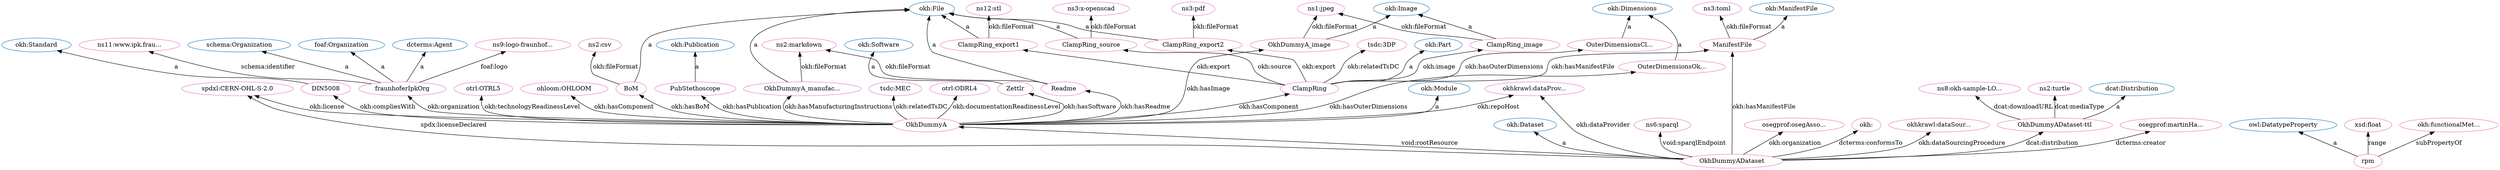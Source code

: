 digraph G {
  rankdir=BT
  node[height=.3]
"http://w3id.org/oseg/ont/okh#Module" [fillcolor="#1f77b4" color="#1f77b4" label="okh:Module"]
"http://www.w3.org/2002/07/owl#DatatypeProperty" [fillcolor="#1f77b4" color="#1f77b4" label="owl:DatatypeProperty"]
"http://w3id.org/oseg/ont/okh#File" [fillcolor="#1f77b4" color="#1f77b4" label="okh:File"]
"http://schema.org/Organization" [fillcolor="#1f77b4" color="#1f77b4" label="schema:Organization"]
"http://www.w3.org/ns/dcat#Distribution" [fillcolor="#1f77b4" color="#1f77b4" label="dcat:Distribution"]
"http://w3id.org/oseg/ont/okh#Image" [fillcolor="#1f77b4" color="#1f77b4" label="okh:Image"]
"http://w3id.org/oseg/ont/okh#ManifestFile" [fillcolor="#1f77b4" color="#1f77b4" label="okh:ManifestFile"]
"http://xmlns.com/foaf/0.1/Organization" [fillcolor="#1f77b4" color="#1f77b4" label="foaf:Organization"]
"http://purl.org/dc/terms/Agent" [fillcolor="#1f77b4" color="#1f77b4" label="dcterms:Agent"]
"http://w3id.org/oseg/ont/okh#Dimensions" [fillcolor="#1f77b4" color="#1f77b4" label="okh:Dimensions"]
"http://w3id.org/oseg/ont/okh#Standard" [fillcolor="#1f77b4" color="#1f77b4" label="okh:Standard"]
"http://w3id.org/oseg/ont/okh#Publication" [fillcolor="#1f77b4" color="#1f77b4" label="okh:Publication"]
"http://w3id.org/oseg/ont/okh#Dataset" [fillcolor="#1f77b4" color="#1f77b4" label="okh:Dataset"]
"http://w3id.org/oseg/ont/okh#Software" [fillcolor="#1f77b4" color="#1f77b4" label="okh:Software"]
"http://w3id.org/oseg/ont/okh#Part" [fillcolor="#1f77b4" color="#1f77b4" label="okh:Part"]
"http://spdx.org/licenses/CERN-OHL-S-2.0" [fillcolor="#e377c2" color="#e377c2" label="spdxl:CERN-OHL-S-2.0"]
"http://github.com/iop-alliance/OpenKnowHow/raw/master/res/sample_data/okh-sample-LOSH-Dummy-A.ttl#ClampRing_image" [fillcolor="#e377c2" color="#e377c2" label="ClampRing_image"]
"http://github.com/iop-alliance/OpenKnowHow/raw/master/res/sample_data/okh-sample-LOSH-Dummy-A.ttl#DIN5008" [fillcolor="#e377c2" color="#e377c2" label="DIN5008"]
"http://www.iana.org/assignments/media-types/image/jpeg" [fillcolor="#e377c2" color="#e377c2" label="ns1:jpeg"]
"http://w3id.org/oseg/ont/otrl#OTRL5" [fillcolor="#e377c2" color="#e377c2" label="otrl:OTRL5"]
"http://www.iana.org/assignments/media-types/text/markdown" [fillcolor="#e377c2" color="#e377c2" label="ns2:markdown"]
"http://github.com/iop-alliance/OpenKnowHow/raw/master/res/sample_data/okh-sample-LOSH-Dummy-A.ttl#OuterDimensionsOkhDummyA" [fillcolor="#e377c2" color="#e377c2" label="OuterDimensionsOk..."]
"http://www.iana.org/assignments/media-types/application/toml" [fillcolor="#e377c2" color="#e377c2" label="ns3:toml"]
"http://www.w3.org/2001/XMLSchema#float" [fillcolor="#e377c2" color="#e377c2" label="xsd:float"]
"http://github.com/iop-alliance/OpenKnowHow/raw/master/res/sample_data/okh-sample-OHLOOM.ttl#OHLOOM" [fillcolor="#e377c2" color="#e377c2" label="ohloom:OHLOOM"]
"http://github.com/iop-alliance/OpenKnowHow/raw/master/res/sample_data/okh-sample-LOSH-Dummy-A.ttl#fraunhoferIpkOrg" [fillcolor="#e377c2" color="#e377c2" label="fraunhoferIpkOrg"]
"http://github.com/iop-alliance/OpenKnowHow/raw/master/res/sample_data/okh-sample-LOSH-Dummy-A.ttl#ManifestFile" [fillcolor="#e377c2" color="#e377c2" label="ManifestFile"]
"http://okh.dev.opensourceecology.de/sparql" [fillcolor="#e377c2" color="#e377c2" label="ns6:sparql"]
"http://github.com/iop-alliance/OpenKnowHow/raw/master/res/sample_data/okh-sample-LOSH-Dummy-A.ttl#OkhDummyADataset-ttl" [fillcolor="#e377c2" color="#e377c2" label="OkhDummyADataset-ttl"]
"http://w3id.org/oseg/ont/oseg-profiles#osegAssociation" [fillcolor="#e377c2" color="#e377c2" label="osegprof:osegAsso..."]
"http://github.com/iop-alliance/OpenKnowHow/raw/master/res/sample_data/okh-sample-LOSH-Dummy-A.ttl#OkhDummyA_image" [fillcolor="#e377c2" color="#e377c2" label="OkhDummyA_image"]
"http://github.com/iop-alliance/OpenKnowHow/raw/master/res/sample_data/okh-sample-LOSH-Dummy-A.ttl#PubStethoscope" [fillcolor="#e377c2" color="#e377c2" label="PubStethoscope"]
"http://github.com/iop-alliance/OpenKnowHow/raw/master/res/sample_data/okh-sample-LOSH-Dummy-A.ttl#ClampRing" [fillcolor="#e377c2" color="#e377c2" label="ClampRing"]
"http://github.com/iop-alliance/OpenKnowHow/raw/master/res/sample_data/okh-sample-LOSH-Dummy-A.ttl#ClampRing_export1" [fillcolor="#e377c2" color="#e377c2" label="ClampRing_export1"]
"http://github.com/iop-alliance/OpenKnowHow/raw/master/res/sample_data/okh-sample-LOSH-Dummy-A.ttl#ClampRing_export2" [fillcolor="#e377c2" color="#e377c2" label="ClampRing_export2"]
"http://w3id.org/oseg/ont/okh#" [fillcolor="#e377c2" color="#e377c2" label="okh:"]
"http://github.com/iop-alliance/OpenKnowHow/raw/master/res/sample_data/okh-sample-LOSH-Dummy-A.ttl#BoM" [fillcolor="#e377c2" color="#e377c2" label="BoM"]
"http://github.com/iop-alliance/OpenKnowHow/raw/master/res/sample_data/okh-sample-LOSH-Dummy-A.ttl#ClampRing_source" [fillcolor="#e377c2" color="#e377c2" label="ClampRing_source"]
"http://github.com/iop-alliance/OpenKnowHow/raw/master/res/sample_data/okh-sample-LOSH-Dummy-A.ttl#Zettlr" [fillcolor="#e377c2" color="#e377c2" label="Zettlr"]
"http://github.com/iop-alliance/OpenKnowHow/raw/master/res/sample_data/okh-sample-LOSH-Dummy-A.ttl#Readme" [fillcolor="#e377c2" color="#e377c2" label="Readme"]
"http://github.com/iop-alliance/OpenKnowHow/raw/master/res/sample_data/okh-sample-LOSH-Dummy-A.ttl#OkhDummyADataset" [fillcolor="#e377c2" color="#e377c2" label="OkhDummyADataset"]
"https://github.com/iop-alliance/OpenKnowHow/raw/master/res/sample_data/okh-sample-LOSH-Dummy-A.ttl" [fillcolor="#e377c2" color="#e377c2" label="ns8:okh-sample-LO..."]
"http://w3id.org/oseg/ont/okh-krawler#dataSourcingProcedureManifest" [fillcolor="#e377c2" color="#e377c2" label="okhkrawl:dataSour..."]
"http://github.com/iop-alliance/OpenKnowHow/raw/master/res/sample_data/okh-sample-LOSH-Dummy-A.ttl#OkhDummyA" [fillcolor="#e377c2" color="#e377c2" label="OkhDummyA"]
"http://www.iana.org/assignments/media-types/application/pdf" [fillcolor="#e377c2" color="#e377c2" label="ns3:pdf"]
"http://github.com/iop-alliance/OpenKnowHow/raw/master/res/sample_data/okh-sample-LOSH-Dummy-A.ttl#OuterDimensionsClampRing" [fillcolor="#e377c2" color="#e377c2" label="OuterDimensionsCl..."]
"http://w3id.org/oseg/ont/okh#functionalMetadata" [fillcolor="#e377c2" color="#e377c2" label="okh:functionalMet..."]
"http://w3id.org/oseg/ont/okh-krawler#dataProviderGithub" [fillcolor="#e377c2" color="#e377c2" label="okhkrawl:dataProv..."]
"http://w3id.org/oseg/ont/tsdc/core#3DP" [fillcolor="#e377c2" color="#e377c2" label="tsdc:3DP"]
"https://www.ipk.fraunhofer.de/content/dam/ipk/IPK_Hauptseite/logos/logo-fraunhofer-ipk.png" [fillcolor="#e377c2" color="#e377c2" label="ns9:logo-fraunhof..."]
"http://github.com/iop-alliance/OpenKnowHow/raw/master/res/sample_data/okh-sample-LOSH-Dummy-A.ttl#rpm" [fillcolor="#e377c2" color="#e377c2" label="rpm"]
"http://w3id.org/oseg/ont/tsdc/core#MEC" [fillcolor="#e377c2" color="#e377c2" label="tsdc:MEC"]
"http://github.com/iop-alliance/OpenKnowHow/raw/master/res/sample_data/okh-sample-LOSH-Dummy-A.ttl#OkhDummyA_manufacturingInstructions" [fillcolor="#e377c2" color="#e377c2" label="OkhDummyA_manufac..."]
"https://www.ipk.fraunhofer.de" [fillcolor="#e377c2" color="#e377c2" label="ns11:www.ipk.frau..."]
"http://www.iana.org/assignments/media-types/application/x-openscad" [fillcolor="#e377c2" color="#e377c2" label="ns3:x-openscad"]
"http://www.iana.org/assignments/media-types/model/stl" [fillcolor="#e377c2" color="#e377c2" label="ns12:stl"]
"http://www.iana.org/assignments/media-types/text/turtle" [fillcolor="#e377c2" color="#e377c2" label="ns2:turtle"]
"http://w3id.org/oseg/ont/oseg-profiles#martinHaeuer" [fillcolor="#e377c2" color="#e377c2" label="osegprof:martinHa..."]
"http://www.iana.org/assignments/media-types/text/csv" [fillcolor="#e377c2" color="#e377c2" label="ns2:csv"]
"http://w3id.org/oseg/ont/otrl#ODRL4" [fillcolor="#e377c2" color="#e377c2" label="otrl:ODRL4"]
  "http://github.com/iop-alliance/OpenKnowHow/raw/master/res/sample_data/okh-sample-LOSH-Dummy-A.ttl#OkhDummyA" -> "http://spdx.org/licenses/CERN-OHL-S-2.0" [label="okh:license"]
  "http://github.com/iop-alliance/OpenKnowHow/raw/master/res/sample_data/okh-sample-LOSH-Dummy-A.ttl#OkhDummyA" -> "http://w3id.org/oseg/ont/otrl#OTRL5" [label="okh:technologyReadinessLevel"]
  "http://github.com/iop-alliance/OpenKnowHow/raw/master/res/sample_data/okh-sample-LOSH-Dummy-A.ttl#Readme" -> "http://www.iana.org/assignments/media-types/text/markdown" [label="okh:fileFormat"]
  "http://github.com/iop-alliance/OpenKnowHow/raw/master/res/sample_data/okh-sample-LOSH-Dummy-A.ttl#ManifestFile" -> "http://www.iana.org/assignments/media-types/application/toml" [label="okh:fileFormat"]
  "http://github.com/iop-alliance/OpenKnowHow/raw/master/res/sample_data/okh-sample-LOSH-Dummy-A.ttl#OkhDummyA" -> "http://github.com/iop-alliance/OpenKnowHow/raw/master/res/sample_data/okh-sample-LOSH-Dummy-A.ttl#OuterDimensionsOkhDummyA" [label="okh:hasOuterDimensions"]
  "http://github.com/iop-alliance/OpenKnowHow/raw/master/res/sample_data/okh-sample-LOSH-Dummy-A.ttl#OkhDummyA" -> "http://github.com/iop-alliance/OpenKnowHow/raw/master/res/sample_data/okh-sample-LOSH-Dummy-A.ttl#fraunhoferIpkOrg" [label="okh:organization"]
  "http://github.com/iop-alliance/OpenKnowHow/raw/master/res/sample_data/okh-sample-LOSH-Dummy-A.ttl#ClampRing" -> "http://github.com/iop-alliance/OpenKnowHow/raw/master/res/sample_data/okh-sample-LOSH-Dummy-A.ttl#ManifestFile" [label="okh:hasManifestFile"]
  "http://github.com/iop-alliance/OpenKnowHow/raw/master/res/sample_data/okh-sample-LOSH-Dummy-A.ttl#OkhDummyADataset" -> "http://okh.dev.opensourceecology.de/sparql" [label="void:sparqlEndpoint"]
  "http://github.com/iop-alliance/OpenKnowHow/raw/master/res/sample_data/okh-sample-LOSH-Dummy-A.ttl#OkhDummyA" -> "http://github.com/iop-alliance/OpenKnowHow/raw/master/res/sample_data/okh-sample-LOSH-Dummy-A.ttl#ClampRing" [label="okh:hasComponent"]
  "http://github.com/iop-alliance/OpenKnowHow/raw/master/res/sample_data/okh-sample-LOSH-Dummy-A.ttl#ClampRing" -> "http://github.com/iop-alliance/OpenKnowHow/raw/master/res/sample_data/okh-sample-LOSH-Dummy-A.ttl#ClampRing_export2" [label="okh:export"]
  "http://github.com/iop-alliance/OpenKnowHow/raw/master/res/sample_data/okh-sample-LOSH-Dummy-A.ttl#OkhDummyADataset" -> "http://w3id.org/oseg/ont/okh#" [label="dcterms:conformsTo"]
  "http://github.com/iop-alliance/OpenKnowHow/raw/master/res/sample_data/okh-sample-LOSH-Dummy-A.ttl#ClampRing_source" -> "http://w3id.org/oseg/ont/okh#File" [label="a"]
  "http://github.com/iop-alliance/OpenKnowHow/raw/master/res/sample_data/okh-sample-LOSH-Dummy-A.ttl#OkhDummyA_image" -> "http://www.iana.org/assignments/media-types/image/jpeg" [label="okh:fileFormat"]
  "http://github.com/iop-alliance/OpenKnowHow/raw/master/res/sample_data/okh-sample-LOSH-Dummy-A.ttl#ManifestFile" -> "http://w3id.org/oseg/ont/okh#ManifestFile" [label="a"]
  "http://github.com/iop-alliance/OpenKnowHow/raw/master/res/sample_data/okh-sample-LOSH-Dummy-A.ttl#OkhDummyADataset" -> "http://w3id.org/oseg/ont/okh#Dataset" [label="a"]
  "http://github.com/iop-alliance/OpenKnowHow/raw/master/res/sample_data/okh-sample-LOSH-Dummy-A.ttl#ClampRing_export2" -> "http://w3id.org/oseg/ont/okh#File" [label="a"]
  "http://github.com/iop-alliance/OpenKnowHow/raw/master/res/sample_data/okh-sample-LOSH-Dummy-A.ttl#OuterDimensionsClampRing" -> "http://w3id.org/oseg/ont/okh#Dimensions" [label="a"]
  "http://github.com/iop-alliance/OpenKnowHow/raw/master/res/sample_data/okh-sample-LOSH-Dummy-A.ttl#OkhDummyA" -> "http://github.com/iop-alliance/OpenKnowHow/raw/master/res/sample_data/okh-sample-LOSH-Dummy-A.ttl#Readme" [label="okh:hasReadme"]
  "http://github.com/iop-alliance/OpenKnowHow/raw/master/res/sample_data/okh-sample-LOSH-Dummy-A.ttl#rpm" -> "http://w3id.org/oseg/ont/okh#functionalMetadata" [label="subPropertyOf"]
  "http://github.com/iop-alliance/OpenKnowHow/raw/master/res/sample_data/okh-sample-LOSH-Dummy-A.ttl#ClampRing" -> "http://w3id.org/oseg/ont/tsdc/core#3DP" [label="okh:relatedTsDC"]
  "http://github.com/iop-alliance/OpenKnowHow/raw/master/res/sample_data/okh-sample-LOSH-Dummy-A.ttl#ClampRing_image" -> "http://w3id.org/oseg/ont/okh#Image" [label="a"]
  "http://github.com/iop-alliance/OpenKnowHow/raw/master/res/sample_data/okh-sample-LOSH-Dummy-A.ttl#rpm" -> "http://www.w3.org/2002/07/owl#DatatypeProperty" [label="a"]
  "http://github.com/iop-alliance/OpenKnowHow/raw/master/res/sample_data/okh-sample-LOSH-Dummy-A.ttl#OkhDummyA" -> "http://w3id.org/oseg/ont/tsdc/core#MEC" [label="okh:relatedTsDC"]
  "http://github.com/iop-alliance/OpenKnowHow/raw/master/res/sample_data/okh-sample-LOSH-Dummy-A.ttl#OkhDummyA" -> "http://w3id.org/oseg/ont/okh-krawler#dataProviderGithub" [label="okh:repoHost"]
  "http://github.com/iop-alliance/OpenKnowHow/raw/master/res/sample_data/okh-sample-LOSH-Dummy-A.ttl#OkhDummyA_manufacturingInstructions" -> "http://w3id.org/oseg/ont/okh#File" [label="a"]
  "http://github.com/iop-alliance/OpenKnowHow/raw/master/res/sample_data/okh-sample-LOSH-Dummy-A.ttl#ClampRing_export1" -> "http://www.iana.org/assignments/media-types/model/stl" [label="okh:fileFormat"]
  "http://github.com/iop-alliance/OpenKnowHow/raw/master/res/sample_data/okh-sample-LOSH-Dummy-A.ttl#OkhDummyADataset" -> "http://w3id.org/oseg/ont/oseg-profiles#martinHaeuer" [label="dcterms:creator"]
  "http://github.com/iop-alliance/OpenKnowHow/raw/master/res/sample_data/okh-sample-LOSH-Dummy-A.ttl#fraunhoferIpkOrg" -> "http://schema.org/Organization" [label="a"]
  "http://github.com/iop-alliance/OpenKnowHow/raw/master/res/sample_data/okh-sample-LOSH-Dummy-A.ttl#OkhDummyA_manufacturingInstructions" -> "http://www.iana.org/assignments/media-types/text/markdown" [label="okh:fileFormat"]
  "http://github.com/iop-alliance/OpenKnowHow/raw/master/res/sample_data/okh-sample-LOSH-Dummy-A.ttl#BoM" -> "http://www.iana.org/assignments/media-types/text/csv" [label="okh:fileFormat"]
  "http://github.com/iop-alliance/OpenKnowHow/raw/master/res/sample_data/okh-sample-LOSH-Dummy-A.ttl#OkhDummyADataset" -> "http://github.com/iop-alliance/OpenKnowHow/raw/master/res/sample_data/okh-sample-LOSH-Dummy-A.ttl#OkhDummyADataset-ttl" [label="dcat:distribution"]
  "http://github.com/iop-alliance/OpenKnowHow/raw/master/res/sample_data/okh-sample-LOSH-Dummy-A.ttl#ClampRing" -> "http://github.com/iop-alliance/OpenKnowHow/raw/master/res/sample_data/okh-sample-LOSH-Dummy-A.ttl#ClampRing_source" [label="okh:source"]
  "http://github.com/iop-alliance/OpenKnowHow/raw/master/res/sample_data/okh-sample-LOSH-Dummy-A.ttl#ClampRing" -> "http://github.com/iop-alliance/OpenKnowHow/raw/master/res/sample_data/okh-sample-LOSH-Dummy-A.ttl#ClampRing_image" [label="okh:image"]
  "http://github.com/iop-alliance/OpenKnowHow/raw/master/res/sample_data/okh-sample-LOSH-Dummy-A.ttl#DIN5008" -> "http://w3id.org/oseg/ont/okh#Standard" [label="a"]
  "http://github.com/iop-alliance/OpenKnowHow/raw/master/res/sample_data/okh-sample-LOSH-Dummy-A.ttl#ClampRing_image" -> "http://www.iana.org/assignments/media-types/image/jpeg" [label="okh:fileFormat"]
  "http://github.com/iop-alliance/OpenKnowHow/raw/master/res/sample_data/okh-sample-LOSH-Dummy-A.ttl#OkhDummyA" -> "http://github.com/iop-alliance/OpenKnowHow/raw/master/res/sample_data/okh-sample-OHLOOM.ttl#OHLOOM" [label="okh:hasComponent"]
  "http://github.com/iop-alliance/OpenKnowHow/raw/master/res/sample_data/okh-sample-LOSH-Dummy-A.ttl#OkhDummyADataset-ttl" -> "http://www.w3.org/ns/dcat#Distribution" [label="a"]
  "http://github.com/iop-alliance/OpenKnowHow/raw/master/res/sample_data/okh-sample-LOSH-Dummy-A.ttl#OkhDummyADataset" -> "http://w3id.org/oseg/ont/oseg-profiles#osegAssociation" [label="okh:organization"]
  "http://github.com/iop-alliance/OpenKnowHow/raw/master/res/sample_data/okh-sample-LOSH-Dummy-A.ttl#OkhDummyA" -> "http://github.com/iop-alliance/OpenKnowHow/raw/master/res/sample_data/okh-sample-LOSH-Dummy-A.ttl#OkhDummyA_image" [label="okh:hasImage"]
  "http://github.com/iop-alliance/OpenKnowHow/raw/master/res/sample_data/okh-sample-LOSH-Dummy-A.ttl#PubStethoscope" -> "http://w3id.org/oseg/ont/okh#Publication" [label="a"]
  "http://github.com/iop-alliance/OpenKnowHow/raw/master/res/sample_data/okh-sample-LOSH-Dummy-A.ttl#ClampRing" -> "http://github.com/iop-alliance/OpenKnowHow/raw/master/res/sample_data/okh-sample-LOSH-Dummy-A.ttl#ClampRing_export1" [label="okh:export"]
  "http://github.com/iop-alliance/OpenKnowHow/raw/master/res/sample_data/okh-sample-LOSH-Dummy-A.ttl#fraunhoferIpkOrg" -> "http://xmlns.com/foaf/0.1/Organization" [label="a"]
  "http://github.com/iop-alliance/OpenKnowHow/raw/master/res/sample_data/okh-sample-LOSH-Dummy-A.ttl#BoM" -> "http://w3id.org/oseg/ont/okh#File" [label="a"]
  "http://github.com/iop-alliance/OpenKnowHow/raw/master/res/sample_data/okh-sample-LOSH-Dummy-A.ttl#Zettlr" -> "http://w3id.org/oseg/ont/okh#Software" [label="a"]
  "http://github.com/iop-alliance/OpenKnowHow/raw/master/res/sample_data/okh-sample-LOSH-Dummy-A.ttl#Readme" -> "http://w3id.org/oseg/ont/okh#File" [label="a"]
  "http://github.com/iop-alliance/OpenKnowHow/raw/master/res/sample_data/okh-sample-LOSH-Dummy-A.ttl#OkhDummyADataset-ttl" -> "https://github.com/iop-alliance/OpenKnowHow/raw/master/res/sample_data/okh-sample-LOSH-Dummy-A.ttl" [label="dcat:downloadURL"]
  "http://github.com/iop-alliance/OpenKnowHow/raw/master/res/sample_data/okh-sample-LOSH-Dummy-A.ttl#OkhDummyADataset" -> "http://w3id.org/oseg/ont/okh-krawler#dataSourcingProcedureManifest" [label="okh:dataSourcingProcedure"]
  "http://github.com/iop-alliance/OpenKnowHow/raw/master/res/sample_data/okh-sample-LOSH-Dummy-A.ttl#OkhDummyA" -> "http://w3id.org/oseg/ont/okh#Module" [label="a"]
  "http://github.com/iop-alliance/OpenKnowHow/raw/master/res/sample_data/okh-sample-LOSH-Dummy-A.ttl#fraunhoferIpkOrg" -> "http://purl.org/dc/terms/Agent" [label="a"]
  "http://github.com/iop-alliance/OpenKnowHow/raw/master/res/sample_data/okh-sample-LOSH-Dummy-A.ttl#ClampRing_export2" -> "http://www.iana.org/assignments/media-types/application/pdf" [label="okh:fileFormat"]
  "http://github.com/iop-alliance/OpenKnowHow/raw/master/res/sample_data/okh-sample-LOSH-Dummy-A.ttl#OkhDummyADataset" -> "http://github.com/iop-alliance/OpenKnowHow/raw/master/res/sample_data/okh-sample-LOSH-Dummy-A.ttl#ManifestFile" [label="okh:hasManifestFile"]
  "http://github.com/iop-alliance/OpenKnowHow/raw/master/res/sample_data/okh-sample-LOSH-Dummy-A.ttl#ClampRing_export1" -> "http://w3id.org/oseg/ont/okh#File" [label="a"]
  "http://github.com/iop-alliance/OpenKnowHow/raw/master/res/sample_data/okh-sample-LOSH-Dummy-A.ttl#OkhDummyA" -> "http://github.com/iop-alliance/OpenKnowHow/raw/master/res/sample_data/okh-sample-LOSH-Dummy-A.ttl#DIN5008" [label="okh:compliesWith"]
  "http://github.com/iop-alliance/OpenKnowHow/raw/master/res/sample_data/okh-sample-LOSH-Dummy-A.ttl#OkhDummyADataset" -> "http://w3id.org/oseg/ont/okh-krawler#dataProviderGithub" [label="okh:dataProvider"]
  "http://github.com/iop-alliance/OpenKnowHow/raw/master/res/sample_data/okh-sample-LOSH-Dummy-A.ttl#ClampRing" -> "http://github.com/iop-alliance/OpenKnowHow/raw/master/res/sample_data/okh-sample-LOSH-Dummy-A.ttl#OuterDimensionsClampRing" [label="okh:hasOuterDimensions"]
  "http://github.com/iop-alliance/OpenKnowHow/raw/master/res/sample_data/okh-sample-LOSH-Dummy-A.ttl#OkhDummyADataset" -> "http://github.com/iop-alliance/OpenKnowHow/raw/master/res/sample_data/okh-sample-LOSH-Dummy-A.ttl#OkhDummyA" [label="void:rootResource"]
  "http://github.com/iop-alliance/OpenKnowHow/raw/master/res/sample_data/okh-sample-LOSH-Dummy-A.ttl#fraunhoferIpkOrg" -> "https://www.ipk.fraunhofer.de/content/dam/ipk/IPK_Hauptseite/logos/logo-fraunhofer-ipk.png" [label="foaf:logo"]
  "http://github.com/iop-alliance/OpenKnowHow/raw/master/res/sample_data/okh-sample-LOSH-Dummy-A.ttl#OkhDummyA" -> "http://github.com/iop-alliance/OpenKnowHow/raw/master/res/sample_data/okh-sample-LOSH-Dummy-A.ttl#Zettlr" [label="okh:hasSoftware"]
  "http://github.com/iop-alliance/OpenKnowHow/raw/master/res/sample_data/okh-sample-LOSH-Dummy-A.ttl#OkhDummyA" -> "http://github.com/iop-alliance/OpenKnowHow/raw/master/res/sample_data/okh-sample-LOSH-Dummy-A.ttl#OkhDummyA_manufacturingInstructions" [label="okh:hasManufacturingInstructions"]
  "http://github.com/iop-alliance/OpenKnowHow/raw/master/res/sample_data/okh-sample-LOSH-Dummy-A.ttl#fraunhoferIpkOrg" -> "https://www.ipk.fraunhofer.de" [label="schema:identifier"]
  "http://github.com/iop-alliance/OpenKnowHow/raw/master/res/sample_data/okh-sample-LOSH-Dummy-A.ttl#ClampRing_source" -> "http://www.iana.org/assignments/media-types/application/x-openscad" [label="okh:fileFormat"]
  "http://github.com/iop-alliance/OpenKnowHow/raw/master/res/sample_data/okh-sample-LOSH-Dummy-A.ttl#OuterDimensionsOkhDummyA" -> "http://w3id.org/oseg/ont/okh#Dimensions" [label="a"]
  "http://github.com/iop-alliance/OpenKnowHow/raw/master/res/sample_data/okh-sample-LOSH-Dummy-A.ttl#ClampRing" -> "http://w3id.org/oseg/ont/okh#Part" [label="a"]
  "http://github.com/iop-alliance/OpenKnowHow/raw/master/res/sample_data/okh-sample-LOSH-Dummy-A.ttl#OkhDummyA" -> "http://github.com/iop-alliance/OpenKnowHow/raw/master/res/sample_data/okh-sample-LOSH-Dummy-A.ttl#PubStethoscope" [label="okh:hasPublication"]
  "http://github.com/iop-alliance/OpenKnowHow/raw/master/res/sample_data/okh-sample-LOSH-Dummy-A.ttl#OkhDummyADataset-ttl" -> "http://www.iana.org/assignments/media-types/text/turtle" [label="dcat:mediaType"]
  "http://github.com/iop-alliance/OpenKnowHow/raw/master/res/sample_data/okh-sample-LOSH-Dummy-A.ttl#OkhDummyA" -> "http://github.com/iop-alliance/OpenKnowHow/raw/master/res/sample_data/okh-sample-LOSH-Dummy-A.ttl#BoM" [label="okh:hasBoM"]
  "http://github.com/iop-alliance/OpenKnowHow/raw/master/res/sample_data/okh-sample-LOSH-Dummy-A.ttl#OkhDummyADataset" -> "http://spdx.org/licenses/CERN-OHL-S-2.0" [label="spdx:licenseDeclared"]
  "http://github.com/iop-alliance/OpenKnowHow/raw/master/res/sample_data/okh-sample-LOSH-Dummy-A.ttl#OkhDummyA_image" -> "http://w3id.org/oseg/ont/okh#Image" [label="a"]
  "http://github.com/iop-alliance/OpenKnowHow/raw/master/res/sample_data/okh-sample-LOSH-Dummy-A.ttl#OkhDummyA" -> "http://w3id.org/oseg/ont/otrl#ODRL4" [label="okh:documentationReadinessLevel"]
  "http://github.com/iop-alliance/OpenKnowHow/raw/master/res/sample_data/okh-sample-LOSH-Dummy-A.ttl#rpm" -> "http://www.w3.org/2001/XMLSchema#float" [label="range"]
}

